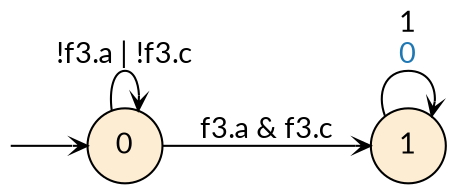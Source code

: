 digraph G {
  rankdir=LR
  node [shape="circle"]
  node [style="filled", fillcolor="#FDEDD3"]
  fontname="Lato"
  node [fontname="Lato"]
  edge [fontname="Lato"]
  size="8.2,8.2" edge[arrowhead=vee, arrowsize=.7]
  I [label="", style=invis, width=0]
  I -> 0
  0 [label=<0>]
  0 -> 0 [label=<!f3.a | !f3.c>]
  0 -> 1 [label=<f3.a &amp; f3.c>]
  1 [label=<1>]
  1 -> 1 [label=<1<br/><font color="#1F78B4">0</font>>]
}

